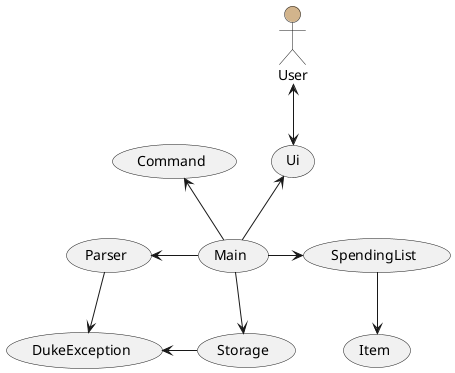 @startuml
 :User: as user        #tan
user<-->(Ui)
(Main)-up->(Ui)
(Main)-up->(Command)
(Main)-right->(SpendingList)
(SpendingList)-->(Item)
(Main)-left->(Parser)
(Main)-->(Storage)
(Storage)-left->(DukeException)
(Parser)-->(DukeException)

@enduml